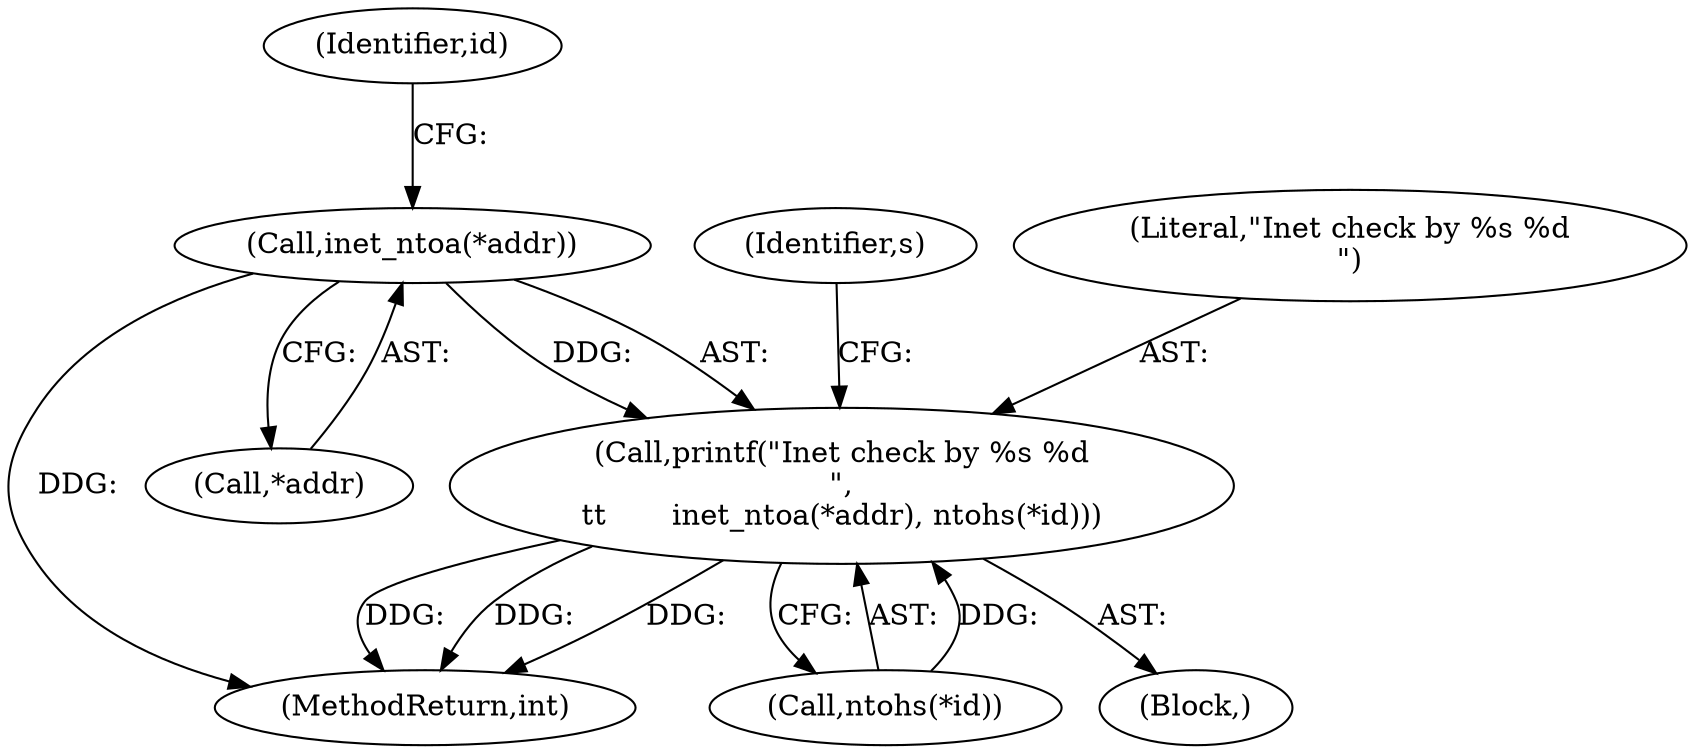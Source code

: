 digraph "0_aircrack-ng_da087238963c1239fdabd47dc1b65279605aca70@pointer" {
"1000177" [label="(Call,inet_ntoa(*addr))"];
"1000175" [label="(Call,printf(\"Inet check by %s %d\n\",\n\t\t       inet_ntoa(*addr), ntohs(*id)))"];
"1000182" [label="(Identifier,id)"];
"1000178" [label="(Call,*addr)"];
"1000297" [label="(MethodReturn,int)"];
"1000177" [label="(Call,inet_ntoa(*addr))"];
"1000180" [label="(Call,ntohs(*id))"];
"1000186" [label="(Identifier,s)"];
"1000175" [label="(Call,printf(\"Inet check by %s %d\n\",\n\t\t       inet_ntoa(*addr), ntohs(*id)))"];
"1000139" [label="(Block,)"];
"1000176" [label="(Literal,\"Inet check by %s %d\n\")"];
"1000177" -> "1000175"  [label="AST: "];
"1000177" -> "1000178"  [label="CFG: "];
"1000178" -> "1000177"  [label="AST: "];
"1000182" -> "1000177"  [label="CFG: "];
"1000177" -> "1000297"  [label="DDG: "];
"1000177" -> "1000175"  [label="DDG: "];
"1000175" -> "1000139"  [label="AST: "];
"1000175" -> "1000180"  [label="CFG: "];
"1000176" -> "1000175"  [label="AST: "];
"1000180" -> "1000175"  [label="AST: "];
"1000186" -> "1000175"  [label="CFG: "];
"1000175" -> "1000297"  [label="DDG: "];
"1000175" -> "1000297"  [label="DDG: "];
"1000175" -> "1000297"  [label="DDG: "];
"1000180" -> "1000175"  [label="DDG: "];
}
